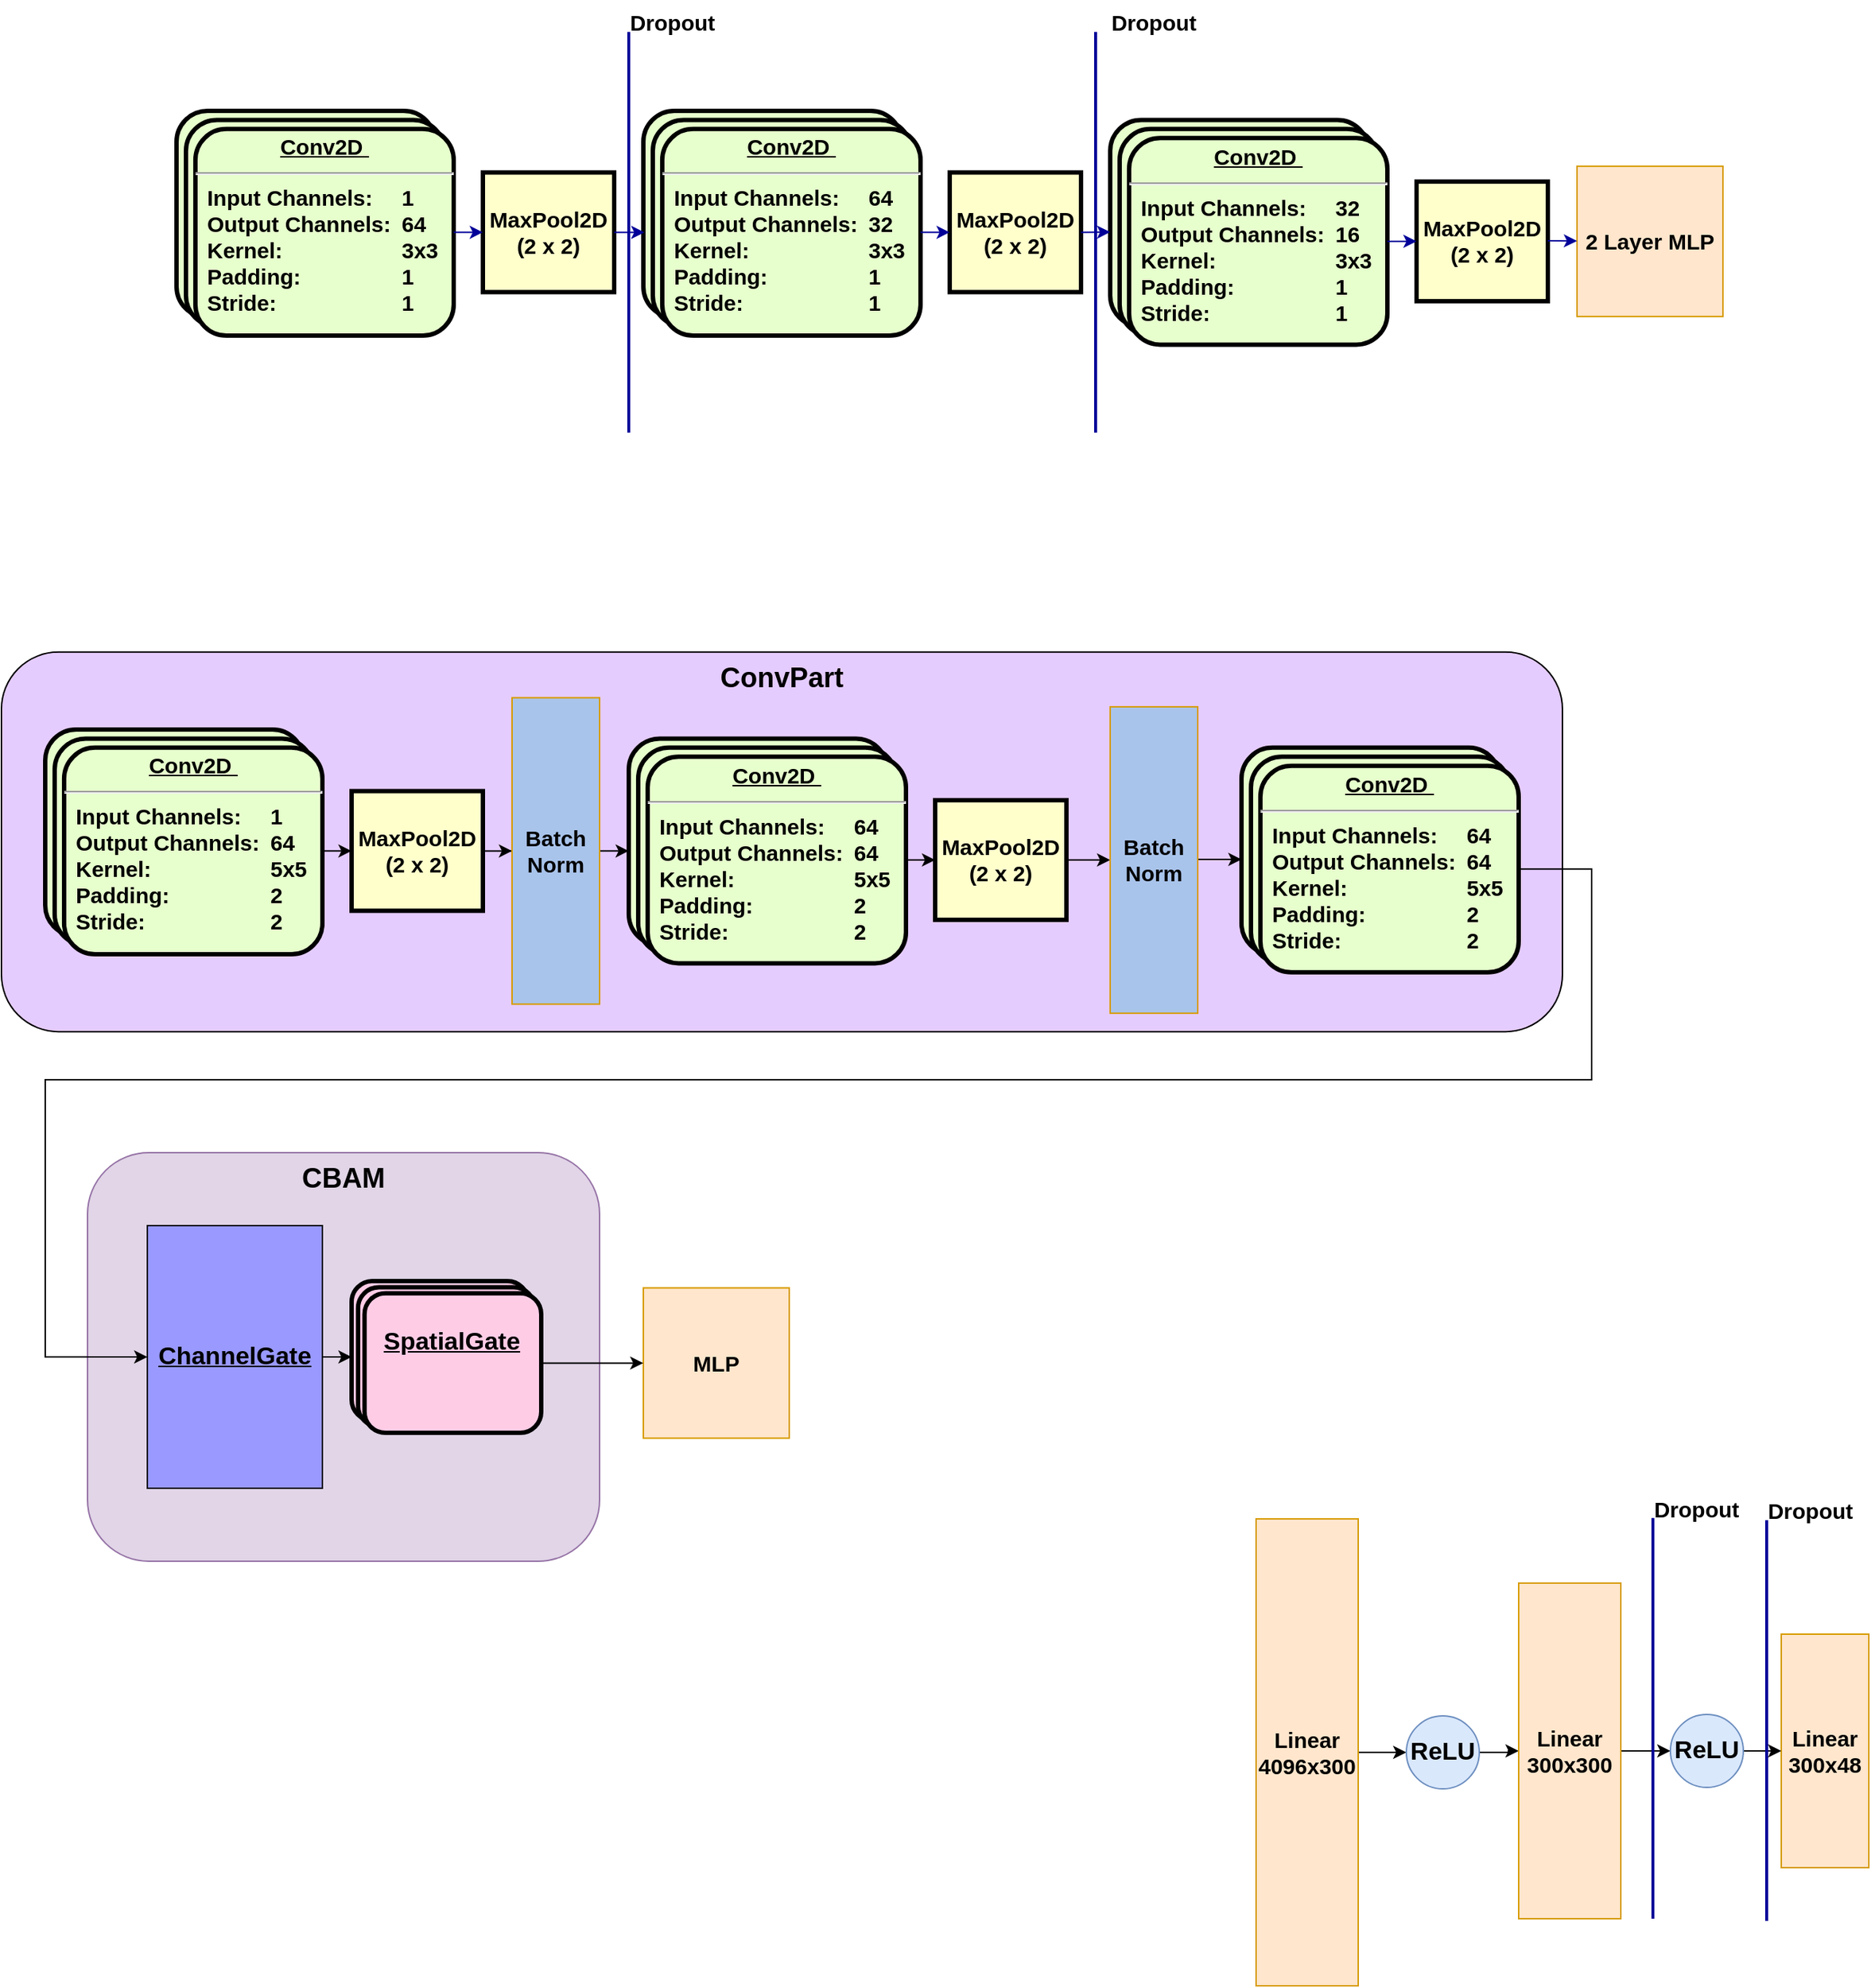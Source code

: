 <mxfile version="15.7.0" type="google"><diagram name="Page-1" id="c7558073-3199-34d8-9f00-42111426c3f3"><mxGraphModel dx="1012" dy="645" grid="1" gridSize="10" guides="1" tooltips="1" connect="1" arrows="1" fold="1" page="1" pageScale="1" pageWidth="826" pageHeight="1169" background="none" math="0" shadow="0"><root><mxCell id="0"/><mxCell id="1" parent="0"/><mxCell id="mjVF3be3epU6P0u9Z5TE-46" value="&lt;font style=&quot;font-size: 19px&quot;&gt;ConvPart&lt;/font&gt;" style="rounded=1;whiteSpace=wrap;html=1;fontSize=17;fillColor=#E5CCFF;align=center;verticalAlign=top;fontStyle=1" parent="1" vertex="1"><mxGeometry x="90" y="596.93" width="1070" height="260.15" as="geometry"/></mxCell><mxCell id="mjVF3be3epU6P0u9Z5TE-34" value="&lt;font size=&quot;1&quot;&gt;&lt;b style=&quot;font-size: 19px&quot;&gt;CBAM&lt;/b&gt;&lt;/font&gt;" style="rounded=1;whiteSpace=wrap;html=1;fillColor=#e1d5e7;strokeColor=#9673a6;verticalAlign=top;align=center;" parent="1" vertex="1"><mxGeometry x="149" y="940" width="351" height="280" as="geometry"/></mxCell><mxCell id="3" value="MaxPool2D&#10;(2 x 2)" style="whiteSpace=wrap;align=center;verticalAlign=middle;fontStyle=1;strokeWidth=3;fillColor=#FFFFCC;fontSize=15;" parent="1" vertex="1"><mxGeometry x="420" y="268.21" width="90" height="82" as="geometry"/></mxCell><mxCell id="kiImk6jwhULTRGa_M5G--98" value="MaxPool2D&#10;(2 x 2)" style="whiteSpace=wrap;align=center;verticalAlign=middle;fontStyle=1;strokeWidth=3;fillColor=#FFFFCC;fontSize=15;" parent="1" vertex="1"><mxGeometry x="740" y="268.21" width="90" height="82" as="geometry"/></mxCell><mxCell id="kiImk6jwhULTRGa_M5G--99" value="MaxPool2D&#10;(2 x 2)" style="whiteSpace=wrap;align=center;verticalAlign=middle;fontStyle=1;strokeWidth=3;fillColor=#FFFFCC;fontSize=15;" parent="1" vertex="1"><mxGeometry x="1060" y="274.42" width="90" height="82" as="geometry"/></mxCell><mxCell id="kiImk6jwhULTRGa_M5G--107" value="" style="group;fontSize=15;" parent="1" vertex="1" connectable="0"><mxGeometry x="210" y="226" width="190" height="154" as="geometry"/></mxCell><mxCell id="kiImk6jwhULTRGa_M5G--100" value="&lt;p style=&quot;margin: 4px 0px 0px; text-align: center; text-decoration: underline; font-size: 15px;&quot;&gt;&lt;br style=&quot;font-size: 15px;&quot;&gt;&lt;/p&gt;" style="verticalAlign=middle;align=center;overflow=fill;fontSize=15;fontFamily=Helvetica;html=1;rounded=1;fontStyle=1;strokeWidth=3;fillColor=#E6FFCC" parent="kiImk6jwhULTRGa_M5G--107" vertex="1"><mxGeometry width="177.045" height="141.581" as="geometry"/></mxCell><mxCell id="kiImk6jwhULTRGa_M5G--102" value="&lt;p style=&quot;margin: 4px 0px 0px; text-align: center; text-decoration: underline; font-size: 15px;&quot;&gt;&lt;br style=&quot;font-size: 15px;&quot;&gt;&lt;/p&gt;" style="verticalAlign=middle;align=center;overflow=fill;fontSize=15;fontFamily=Helvetica;html=1;rounded=1;fontStyle=1;strokeWidth=3;fillColor=#E6FFCC" parent="kiImk6jwhULTRGa_M5G--107" vertex="1"><mxGeometry x="6.477" y="6.21" width="177.045" height="141.581" as="geometry"/></mxCell><mxCell id="kiImk6jwhULTRGa_M5G--101" value="&lt;p style=&quot;margin: 4px 0px 0px; text-align: center; text-decoration: underline; font-size: 15px;&quot;&gt;&lt;strong style=&quot;font-size: 15px;&quot;&gt;Conv2D&amp;nbsp;&lt;/strong&gt;&lt;/p&gt;&lt;hr style=&quot;font-size: 15px;&quot;&gt;&lt;p style=&quot;text-align: left; margin: 0px 0px 0px 8px; font-size: 15px;&quot;&gt;Input Channels: &lt;span style=&quot;white-space: pre; font-size: 15px;&quot;&gt;&#9;&lt;/span&gt;1&lt;/p&gt;&lt;p style=&quot;text-align: left; margin: 0px 0px 0px 8px; font-size: 15px;&quot;&gt;Output Channels: &lt;span style=&quot;white-space: pre; font-size: 15px;&quot;&gt;&#9;64&lt;/span&gt;&lt;/p&gt;&lt;p style=&quot;text-align: left; margin: 0px 0px 0px 8px; font-size: 15px;&quot;&gt;Kernel: &lt;span style=&quot;white-space: pre; font-size: 15px;&quot;&gt;&#9;&lt;span style=&quot;white-space: pre; font-size: 15px;&quot;&gt;&#9;&lt;span style=&quot;white-space: pre; font-size: 15px;&quot;&gt;&#9;3x3&lt;/span&gt;&lt;/span&gt;&lt;/span&gt;&lt;/p&gt;&lt;p style=&quot;text-align: left; margin: 0px 0px 0px 8px; font-size: 15px;&quot;&gt;&lt;span style=&quot;white-space: pre; font-size: 15px;&quot;&gt;&lt;span style=&quot;white-space: pre; font-size: 15px;&quot;&gt;&lt;/span&gt;&lt;/span&gt;Padding: &lt;span style=&quot;white-space: pre; font-size: 15px;&quot;&gt;&#9;&lt;span style=&quot;white-space: pre; font-size: 15px;&quot;&gt;&#9;1&lt;/span&gt;&lt;/span&gt;&amp;nbsp;&lt;/p&gt;&lt;p style=&quot;text-align: left; margin: 0px 0px 0px 8px; font-size: 15px;&quot;&gt;Stride:&amp;nbsp;&lt;span style=&quot;white-space: pre; font-size: 15px;&quot;&gt;&#9;&lt;span style=&quot;white-space: pre; font-size: 15px;&quot;&gt;&#9;&lt;span style=&quot;white-space: pre; font-size: 15px;&quot;&gt;&#9;1&lt;/span&gt;&lt;/span&gt;&lt;/span&gt;&lt;/p&gt;" style="verticalAlign=middle;align=center;overflow=fill;fontSize=15;fontFamily=Helvetica;html=1;rounded=1;fontStyle=1;strokeWidth=3;fillColor=#E6FFCC" parent="kiImk6jwhULTRGa_M5G--107" vertex="1"><mxGeometry x="12.955" y="12.419" width="177.045" height="141.581" as="geometry"/></mxCell><mxCell id="kiImk6jwhULTRGa_M5G--111" value="&lt;b style=&quot;font-size: 15px;&quot;&gt;2 Layer MLP&lt;/b&gt;" style="rounded=0;whiteSpace=wrap;html=1;align=center;verticalAlign=middle;fillColor=#ffe6cc;strokeColor=#d79b00;fontSize=15;" parent="1" vertex="1"><mxGeometry x="1170" y="263.92" width="100" height="103" as="geometry"/></mxCell><mxCell id="kiImk6jwhULTRGa_M5G--114" value="" style="group;fontSize=15;" parent="1" vertex="1" connectable="0"><mxGeometry x="530" y="226" width="190" height="154" as="geometry"/></mxCell><mxCell id="kiImk6jwhULTRGa_M5G--115" value="&lt;p style=&quot;margin: 4px 0px 0px; text-align: center; text-decoration: underline; font-size: 15px;&quot;&gt;&lt;br style=&quot;font-size: 15px;&quot;&gt;&lt;/p&gt;" style="verticalAlign=middle;align=center;overflow=fill;fontSize=15;fontFamily=Helvetica;html=1;rounded=1;fontStyle=1;strokeWidth=3;fillColor=#E6FFCC" parent="kiImk6jwhULTRGa_M5G--114" vertex="1"><mxGeometry width="177.045" height="141.581" as="geometry"/></mxCell><mxCell id="kiImk6jwhULTRGa_M5G--116" value="&lt;p style=&quot;margin: 4px 0px 0px; text-align: center; text-decoration: underline; font-size: 15px;&quot;&gt;&lt;br style=&quot;font-size: 15px;&quot;&gt;&lt;/p&gt;" style="verticalAlign=middle;align=center;overflow=fill;fontSize=15;fontFamily=Helvetica;html=1;rounded=1;fontStyle=1;strokeWidth=3;fillColor=#E6FFCC" parent="kiImk6jwhULTRGa_M5G--114" vertex="1"><mxGeometry x="6.477" y="6.21" width="177.045" height="141.581" as="geometry"/></mxCell><mxCell id="kiImk6jwhULTRGa_M5G--117" value="&lt;p style=&quot;margin: 4px 0px 0px ; text-align: center ; text-decoration: underline ; font-size: 15px&quot;&gt;&lt;strong style=&quot;font-size: 15px&quot;&gt;Conv2D&amp;nbsp;&lt;/strong&gt;&lt;/p&gt;&lt;hr style=&quot;font-size: 15px&quot;&gt;&lt;p style=&quot;text-align: left ; margin: 0px 0px 0px 8px ; font-size: 15px&quot;&gt;Input Channels: &lt;span style=&quot;white-space: pre ; font-size: 15px&quot;&gt;&#9;64&lt;/span&gt;&lt;/p&gt;&lt;p style=&quot;text-align: left ; margin: 0px 0px 0px 8px ; font-size: 15px&quot;&gt;Output Channels: &lt;span style=&quot;white-space: pre ; font-size: 15px&quot;&gt;&#9;32&lt;/span&gt;&lt;/p&gt;&lt;p style=&quot;text-align: left ; margin: 0px 0px 0px 8px ; font-size: 15px&quot;&gt;Kernel: &lt;span style=&quot;white-space: pre ; font-size: 15px&quot;&gt;&#9;&lt;span style=&quot;white-space: pre ; font-size: 15px&quot;&gt;&#9;&lt;span style=&quot;white-space: pre ; font-size: 15px&quot;&gt;&#9;3x3&lt;/span&gt;&lt;/span&gt;&lt;/span&gt;&lt;/p&gt;&lt;p style=&quot;text-align: left ; margin: 0px 0px 0px 8px ; font-size: 15px&quot;&gt;&lt;span style=&quot;white-space: pre ; font-size: 15px&quot;&gt;&lt;span style=&quot;white-space: pre ; font-size: 15px&quot;&gt;&lt;/span&gt;&lt;/span&gt;Padding: &lt;span style=&quot;white-space: pre ; font-size: 15px&quot;&gt;&#9;&lt;span style=&quot;white-space: pre ; font-size: 15px&quot;&gt;&#9;1&lt;/span&gt;&lt;/span&gt;&amp;nbsp;&lt;/p&gt;&lt;p style=&quot;text-align: left ; margin: 0px 0px 0px 8px ; font-size: 15px&quot;&gt;Stride:&amp;nbsp;&lt;span style=&quot;white-space: pre ; font-size: 15px&quot;&gt;&#9;&lt;span style=&quot;white-space: pre ; font-size: 15px&quot;&gt;&#9;&lt;span style=&quot;white-space: pre ; font-size: 15px&quot;&gt;&#9;1&lt;/span&gt;&lt;/span&gt;&lt;/span&gt;&lt;/p&gt;" style="verticalAlign=middle;align=center;overflow=fill;fontSize=15;fontFamily=Helvetica;html=1;rounded=1;fontStyle=1;strokeWidth=3;fillColor=#E6FFCC" parent="kiImk6jwhULTRGa_M5G--114" vertex="1"><mxGeometry x="12.955" y="12.419" width="177.045" height="141.581" as="geometry"/></mxCell><mxCell id="kiImk6jwhULTRGa_M5G--118" value="" style="group;fontSize=15;" parent="1" vertex="1" connectable="0"><mxGeometry x="850" y="232.21" width="190" height="154" as="geometry"/></mxCell><mxCell id="kiImk6jwhULTRGa_M5G--119" value="&lt;p style=&quot;margin: 4px 0px 0px; text-align: center; text-decoration: underline; font-size: 15px;&quot;&gt;&lt;br style=&quot;font-size: 15px;&quot;&gt;&lt;/p&gt;" style="verticalAlign=middle;align=center;overflow=fill;fontSize=15;fontFamily=Helvetica;html=1;rounded=1;fontStyle=1;strokeWidth=3;fillColor=#E6FFCC" parent="kiImk6jwhULTRGa_M5G--118" vertex="1"><mxGeometry width="177.045" height="141.581" as="geometry"/></mxCell><mxCell id="kiImk6jwhULTRGa_M5G--120" value="&lt;p style=&quot;margin: 4px 0px 0px; text-align: center; text-decoration: underline; font-size: 15px;&quot;&gt;&lt;br style=&quot;font-size: 15px;&quot;&gt;&lt;/p&gt;" style="verticalAlign=middle;align=center;overflow=fill;fontSize=15;fontFamily=Helvetica;html=1;rounded=1;fontStyle=1;strokeWidth=3;fillColor=#E6FFCC" parent="kiImk6jwhULTRGa_M5G--118" vertex="1"><mxGeometry x="6.477" y="6.21" width="177.045" height="141.581" as="geometry"/></mxCell><mxCell id="kiImk6jwhULTRGa_M5G--121" value="&lt;p style=&quot;margin: 4px 0px 0px ; text-align: center ; text-decoration: underline ; font-size: 15px&quot;&gt;&lt;strong style=&quot;font-size: 15px&quot;&gt;Conv2D&amp;nbsp;&lt;/strong&gt;&lt;/p&gt;&lt;hr style=&quot;font-size: 15px&quot;&gt;&lt;p style=&quot;text-align: left ; margin: 0px 0px 0px 8px ; font-size: 15px&quot;&gt;Input Channels: &lt;span style=&quot;white-space: pre ; font-size: 15px&quot;&gt;&#9;32&lt;/span&gt;&lt;/p&gt;&lt;p style=&quot;text-align: left ; margin: 0px 0px 0px 8px ; font-size: 15px&quot;&gt;Output Channels: &lt;span style=&quot;white-space: pre ; font-size: 15px&quot;&gt;&#9;16&lt;/span&gt;&lt;/p&gt;&lt;p style=&quot;text-align: left ; margin: 0px 0px 0px 8px ; font-size: 15px&quot;&gt;Kernel: &lt;span style=&quot;white-space: pre ; font-size: 15px&quot;&gt;&#9;&lt;span style=&quot;white-space: pre ; font-size: 15px&quot;&gt;&#9;&lt;span style=&quot;white-space: pre ; font-size: 15px&quot;&gt;&#9;3x3&lt;/span&gt;&lt;/span&gt;&lt;/span&gt;&lt;/p&gt;&lt;p style=&quot;text-align: left ; margin: 0px 0px 0px 8px ; font-size: 15px&quot;&gt;&lt;span style=&quot;white-space: pre ; font-size: 15px&quot;&gt;&lt;span style=&quot;white-space: pre ; font-size: 15px&quot;&gt;&lt;/span&gt;&lt;/span&gt;Padding: &lt;span style=&quot;white-space: pre ; font-size: 15px&quot;&gt;&#9;&lt;span style=&quot;white-space: pre ; font-size: 15px&quot;&gt;&#9;1&lt;/span&gt;&lt;/span&gt;&amp;nbsp;&lt;/p&gt;&lt;p style=&quot;text-align: left ; margin: 0px 0px 0px 8px ; font-size: 15px&quot;&gt;Stride:&amp;nbsp;&lt;span style=&quot;white-space: pre ; font-size: 15px&quot;&gt;&#9;&lt;span style=&quot;white-space: pre ; font-size: 15px&quot;&gt;&#9;&lt;span style=&quot;white-space: pre ; font-size: 15px&quot;&gt;&#9;1&lt;/span&gt;&lt;/span&gt;&lt;/span&gt;&lt;/p&gt;" style="verticalAlign=middle;align=center;overflow=fill;fontSize=15;fontFamily=Helvetica;html=1;rounded=1;fontStyle=1;strokeWidth=3;fillColor=#E6FFCC" parent="kiImk6jwhULTRGa_M5G--118" vertex="1"><mxGeometry x="12.955" y="12.419" width="177.045" height="141.581" as="geometry"/></mxCell><mxCell id="kiImk6jwhULTRGa_M5G--122" value="" style="endArrow=classic;html=1;rounded=0;fontSize=15;exitX=1;exitY=0.5;exitDx=0;exitDy=0;fillColor=#f8cecc;strokeColor=#000099;strokeWidth=1;" parent="1" source="kiImk6jwhULTRGa_M5G--101" target="3" edge="1"><mxGeometry width="50" height="50" relative="1" as="geometry"><mxPoint x="740" y="460" as="sourcePoint"/><mxPoint x="790" y="410" as="targetPoint"/></mxGeometry></mxCell><mxCell id="kiImk6jwhULTRGa_M5G--124" value="" style="endArrow=classic;html=1;rounded=0;fontSize=15;exitX=1;exitY=0.5;exitDx=0;exitDy=0;entryX=0.004;entryY=0.588;entryDx=0;entryDy=0;entryPerimeter=0;strokeColor=#000099;" parent="1" source="3" target="kiImk6jwhULTRGa_M5G--115" edge="1"><mxGeometry width="50" height="50" relative="1" as="geometry"><mxPoint x="520" y="309" as="sourcePoint"/><mxPoint x="550" y="300" as="targetPoint"/></mxGeometry></mxCell><mxCell id="kiImk6jwhULTRGa_M5G--125" value="" style="endArrow=classic;html=1;rounded=0;fontSize=15;entryX=0;entryY=0.5;entryDx=0;entryDy=0;exitX=1;exitY=0.5;exitDx=0;exitDy=0;strokeColor=#000099;" parent="1" source="kiImk6jwhULTRGa_M5G--117" target="kiImk6jwhULTRGa_M5G--98" edge="1"><mxGeometry width="50" height="50" relative="1" as="geometry"><mxPoint x="730" y="309" as="sourcePoint"/><mxPoint x="550.708" y="319.249" as="targetPoint"/></mxGeometry></mxCell><mxCell id="kiImk6jwhULTRGa_M5G--126" value="" style="endArrow=classic;html=1;rounded=0;fontSize=15;exitX=1;exitY=0.5;exitDx=0;exitDy=0;strokeColor=#000099;" parent="1" source="kiImk6jwhULTRGa_M5G--98" edge="1"><mxGeometry width="50" height="50" relative="1" as="geometry"><mxPoint x="730" y="319.21" as="sourcePoint"/><mxPoint x="850" y="309" as="targetPoint"/></mxGeometry></mxCell><mxCell id="kiImk6jwhULTRGa_M5G--127" value="" style="endArrow=classic;html=1;rounded=0;fontSize=15;exitX=1;exitY=0.5;exitDx=0;exitDy=0;entryX=0;entryY=0.5;entryDx=0;entryDy=0;strokeColor=#000099;" parent="1" source="kiImk6jwhULTRGa_M5G--121" target="kiImk6jwhULTRGa_M5G--99" edge="1"><mxGeometry width="50" height="50" relative="1" as="geometry"><mxPoint x="410" y="319.21" as="sourcePoint"/><mxPoint x="430" y="319.21" as="targetPoint"/></mxGeometry></mxCell><mxCell id="kiImk6jwhULTRGa_M5G--128" value="" style="endArrow=classic;html=1;rounded=0;fontSize=15;strokeColor=#000099;" parent="1" target="kiImk6jwhULTRGa_M5G--111" edge="1"><mxGeometry width="50" height="50" relative="1" as="geometry"><mxPoint x="1150" y="315" as="sourcePoint"/><mxPoint x="1070" y="325.42" as="targetPoint"/></mxGeometry></mxCell><mxCell id="kiImk6jwhULTRGa_M5G--132" value="" style="endArrow=none;html=1;rounded=0;fontSize=15;endSize=8;strokeColor=#000099;strokeWidth=2;" parent="1" edge="1"><mxGeometry width="50" height="50" relative="1" as="geometry"><mxPoint x="520" y="446.5" as="sourcePoint"/><mxPoint x="520" y="171.92" as="targetPoint"/></mxGeometry></mxCell><mxCell id="kiImk6jwhULTRGa_M5G--133" value="" style="endArrow=none;html=1;rounded=0;fontSize=15;endSize=8;strokeColor=#000099;strokeWidth=2;" parent="1" edge="1"><mxGeometry width="50" height="50" relative="1" as="geometry"><mxPoint x="840" y="446.5" as="sourcePoint"/><mxPoint x="840" y="171.92" as="targetPoint"/></mxGeometry></mxCell><mxCell id="kiImk6jwhULTRGa_M5G--134" value="&lt;b&gt;Dropout&lt;/b&gt;" style="text;html=1;strokeColor=none;fillColor=none;align=center;verticalAlign=middle;whiteSpace=wrap;rounded=0;fontSize=15;" parent="1" vertex="1"><mxGeometry x="520" y="150" width="60" height="30" as="geometry"/></mxCell><mxCell id="kiImk6jwhULTRGa_M5G--135" value="&lt;b&gt;Dropout&lt;/b&gt;" style="text;html=1;strokeColor=none;fillColor=none;align=center;verticalAlign=middle;whiteSpace=wrap;rounded=0;fontSize=15;" parent="1" vertex="1"><mxGeometry x="850" y="150" width="60" height="30" as="geometry"/></mxCell><mxCell id="mjVF3be3epU6P0u9Z5TE-3" value="" style="group;fontSize=15;" parent="1" vertex="1" connectable="0"><mxGeometry x="120" y="650" width="190" height="154" as="geometry"/></mxCell><mxCell id="mjVF3be3epU6P0u9Z5TE-4" value="&lt;p style=&quot;margin: 4px 0px 0px; text-align: center; text-decoration: underline; font-size: 15px;&quot;&gt;&lt;br style=&quot;font-size: 15px;&quot;&gt;&lt;/p&gt;" style="verticalAlign=middle;align=center;overflow=fill;fontSize=15;fontFamily=Helvetica;html=1;rounded=1;fontStyle=1;strokeWidth=3;fillColor=#E6FFCC" parent="mjVF3be3epU6P0u9Z5TE-3" vertex="1"><mxGeometry width="177.045" height="141.581" as="geometry"/></mxCell><mxCell id="mjVF3be3epU6P0u9Z5TE-5" value="&lt;p style=&quot;margin: 4px 0px 0px; text-align: center; text-decoration: underline; font-size: 15px;&quot;&gt;&lt;br style=&quot;font-size: 15px;&quot;&gt;&lt;/p&gt;" style="verticalAlign=middle;align=center;overflow=fill;fontSize=15;fontFamily=Helvetica;html=1;rounded=1;fontStyle=1;strokeWidth=3;fillColor=#E6FFCC" parent="mjVF3be3epU6P0u9Z5TE-3" vertex="1"><mxGeometry x="6.477" y="6.21" width="177.045" height="141.581" as="geometry"/></mxCell><mxCell id="mjVF3be3epU6P0u9Z5TE-6" value="&lt;p style=&quot;margin: 4px 0px 0px ; text-align: center ; text-decoration: underline ; font-size: 15px&quot;&gt;&lt;strong style=&quot;font-size: 15px&quot;&gt;Conv2D&amp;nbsp;&lt;/strong&gt;&lt;/p&gt;&lt;hr style=&quot;font-size: 15px&quot;&gt;&lt;p style=&quot;text-align: left ; margin: 0px 0px 0px 8px ; font-size: 15px&quot;&gt;Input Channels: &lt;span style=&quot;white-space: pre ; font-size: 15px&quot;&gt;&#9;&lt;/span&gt;1&lt;/p&gt;&lt;p style=&quot;text-align: left ; margin: 0px 0px 0px 8px ; font-size: 15px&quot;&gt;Output Channels: &lt;span style=&quot;white-space: pre ; font-size: 15px&quot;&gt;&#9;64&lt;/span&gt;&lt;/p&gt;&lt;p style=&quot;text-align: left ; margin: 0px 0px 0px 8px ; font-size: 15px&quot;&gt;Kernel: &lt;span style=&quot;white-space: pre ; font-size: 15px&quot;&gt;&#9;&lt;span style=&quot;white-space: pre ; font-size: 15px&quot;&gt;&#9;&lt;span style=&quot;white-space: pre ; font-size: 15px&quot;&gt;&#9;5x5&lt;/span&gt;&lt;/span&gt;&lt;/span&gt;&lt;/p&gt;&lt;p style=&quot;text-align: left ; margin: 0px 0px 0px 8px ; font-size: 15px&quot;&gt;&lt;span style=&quot;white-space: pre ; font-size: 15px&quot;&gt;&lt;span style=&quot;white-space: pre ; font-size: 15px&quot;&gt;&lt;/span&gt;&lt;/span&gt;Padding: &lt;span style=&quot;white-space: pre ; font-size: 15px&quot;&gt;&#9;&lt;span style=&quot;white-space: pre ; font-size: 15px&quot;&gt;&#9;2&lt;/span&gt;&lt;/span&gt;&amp;nbsp;&lt;/p&gt;&lt;p style=&quot;text-align: left ; margin: 0px 0px 0px 8px ; font-size: 15px&quot;&gt;Stride:&amp;nbsp;&lt;span style=&quot;white-space: pre ; font-size: 15px&quot;&gt;&#9;&lt;span style=&quot;white-space: pre ; font-size: 15px&quot;&gt;&#9;&lt;span style=&quot;white-space: pre ; font-size: 15px&quot;&gt;&#9;2&lt;/span&gt;&lt;/span&gt;&lt;/span&gt;&lt;/p&gt;" style="verticalAlign=middle;align=center;overflow=fill;fontSize=15;fontFamily=Helvetica;html=1;rounded=1;fontStyle=1;strokeWidth=3;fillColor=#E6FFCC" parent="mjVF3be3epU6P0u9Z5TE-3" vertex="1"><mxGeometry x="12.955" y="12.419" width="177.045" height="141.581" as="geometry"/></mxCell><mxCell id="mjVF3be3epU6P0u9Z5TE-7" value="" style="group;fontSize=15;" parent="1" vertex="1" connectable="0"><mxGeometry x="520" y="656.21" width="190" height="154" as="geometry"/></mxCell><mxCell id="mjVF3be3epU6P0u9Z5TE-8" value="&lt;p style=&quot;margin: 4px 0px 0px; text-align: center; text-decoration: underline; font-size: 15px;&quot;&gt;&lt;br style=&quot;font-size: 15px;&quot;&gt;&lt;/p&gt;" style="verticalAlign=middle;align=center;overflow=fill;fontSize=15;fontFamily=Helvetica;html=1;rounded=1;fontStyle=1;strokeWidth=3;fillColor=#E6FFCC" parent="mjVF3be3epU6P0u9Z5TE-7" vertex="1"><mxGeometry width="177.045" height="141.581" as="geometry"/></mxCell><mxCell id="mjVF3be3epU6P0u9Z5TE-9" value="&lt;p style=&quot;margin: 4px 0px 0px; text-align: center; text-decoration: underline; font-size: 15px;&quot;&gt;&lt;br style=&quot;font-size: 15px;&quot;&gt;&lt;/p&gt;" style="verticalAlign=middle;align=center;overflow=fill;fontSize=15;fontFamily=Helvetica;html=1;rounded=1;fontStyle=1;strokeWidth=3;fillColor=#E6FFCC" parent="mjVF3be3epU6P0u9Z5TE-7" vertex="1"><mxGeometry x="6.477" y="6.21" width="177.045" height="141.581" as="geometry"/></mxCell><mxCell id="mjVF3be3epU6P0u9Z5TE-10" value="&lt;p style=&quot;margin: 4px 0px 0px ; text-align: center ; text-decoration: underline ; font-size: 15px&quot;&gt;&lt;strong style=&quot;font-size: 15px&quot;&gt;Conv2D&amp;nbsp;&lt;/strong&gt;&lt;/p&gt;&lt;hr style=&quot;font-size: 15px&quot;&gt;&lt;p style=&quot;text-align: left ; margin: 0px 0px 0px 8px ; font-size: 15px&quot;&gt;Input Channels: &lt;span style=&quot;white-space: pre ; font-size: 15px&quot;&gt;&#9;64&lt;/span&gt;&lt;/p&gt;&lt;p style=&quot;text-align: left ; margin: 0px 0px 0px 8px ; font-size: 15px&quot;&gt;Output Channels: &lt;span style=&quot;white-space: pre ; font-size: 15px&quot;&gt;&#9;64&lt;/span&gt;&lt;/p&gt;&lt;p style=&quot;text-align: left ; margin: 0px 0px 0px 8px ; font-size: 15px&quot;&gt;Kernel: &lt;span style=&quot;white-space: pre ; font-size: 15px&quot;&gt;&#9;&lt;span style=&quot;white-space: pre ; font-size: 15px&quot;&gt;&#9;&lt;span style=&quot;white-space: pre ; font-size: 15px&quot;&gt;&#9;5x5&lt;/span&gt;&lt;/span&gt;&lt;/span&gt;&lt;/p&gt;&lt;p style=&quot;text-align: left ; margin: 0px 0px 0px 8px ; font-size: 15px&quot;&gt;&lt;span style=&quot;white-space: pre ; font-size: 15px&quot;&gt;&lt;span style=&quot;white-space: pre ; font-size: 15px&quot;&gt;&lt;/span&gt;&lt;/span&gt;Padding: &lt;span style=&quot;white-space: pre ; font-size: 15px&quot;&gt;&#9;&lt;span style=&quot;white-space: pre ; font-size: 15px&quot;&gt;&#9;2&lt;/span&gt;&lt;/span&gt;&amp;nbsp;&lt;/p&gt;&lt;p style=&quot;text-align: left ; margin: 0px 0px 0px 8px ; font-size: 15px&quot;&gt;Stride:&amp;nbsp;&lt;span style=&quot;white-space: pre ; font-size: 15px&quot;&gt;&#9;&lt;span style=&quot;white-space: pre ; font-size: 15px&quot;&gt;&#9;&lt;span style=&quot;white-space: pre ; font-size: 15px&quot;&gt;&#9;2&lt;/span&gt;&lt;/span&gt;&lt;/span&gt;&lt;/p&gt;" style="verticalAlign=middle;align=center;overflow=fill;fontSize=15;fontFamily=Helvetica;html=1;rounded=1;fontStyle=1;strokeWidth=3;fillColor=#E6FFCC" parent="mjVF3be3epU6P0u9Z5TE-7" vertex="1"><mxGeometry x="12.955" y="12.419" width="177.045" height="141.581" as="geometry"/></mxCell><mxCell id="mjVF3be3epU6P0u9Z5TE-15" value="" style="group;fontSize=15;" parent="1" vertex="1" connectable="0"><mxGeometry x="940" y="662.42" width="190" height="154" as="geometry"/></mxCell><mxCell id="mjVF3be3epU6P0u9Z5TE-16" value="&lt;p style=&quot;margin: 4px 0px 0px; text-align: center; text-decoration: underline; font-size: 15px;&quot;&gt;&lt;br style=&quot;font-size: 15px;&quot;&gt;&lt;/p&gt;" style="verticalAlign=middle;align=center;overflow=fill;fontSize=15;fontFamily=Helvetica;html=1;rounded=1;fontStyle=1;strokeWidth=3;fillColor=#E6FFCC" parent="mjVF3be3epU6P0u9Z5TE-15" vertex="1"><mxGeometry width="177.045" height="141.581" as="geometry"/></mxCell><mxCell id="mjVF3be3epU6P0u9Z5TE-17" value="&lt;p style=&quot;margin: 4px 0px 0px; text-align: center; text-decoration: underline; font-size: 15px;&quot;&gt;&lt;br style=&quot;font-size: 15px;&quot;&gt;&lt;/p&gt;" style="verticalAlign=middle;align=center;overflow=fill;fontSize=15;fontFamily=Helvetica;html=1;rounded=1;fontStyle=1;strokeWidth=3;fillColor=#E6FFCC" parent="mjVF3be3epU6P0u9Z5TE-15" vertex="1"><mxGeometry x="6.477" y="6.21" width="177.045" height="141.581" as="geometry"/></mxCell><mxCell id="mjVF3be3epU6P0u9Z5TE-18" value="&lt;p style=&quot;margin: 4px 0px 0px ; text-align: center ; text-decoration: underline ; font-size: 15px&quot;&gt;&lt;strong style=&quot;font-size: 15px&quot;&gt;Conv2D&amp;nbsp;&lt;/strong&gt;&lt;/p&gt;&lt;hr style=&quot;font-size: 15px&quot;&gt;&lt;p style=&quot;text-align: left ; margin: 0px 0px 0px 8px ; font-size: 15px&quot;&gt;Input Channels: &lt;span style=&quot;white-space: pre ; font-size: 15px&quot;&gt;&#9;64&lt;/span&gt;&lt;/p&gt;&lt;p style=&quot;text-align: left ; margin: 0px 0px 0px 8px ; font-size: 15px&quot;&gt;Output Channels: &lt;span style=&quot;white-space: pre ; font-size: 15px&quot;&gt;&#9;64&lt;/span&gt;&lt;/p&gt;&lt;p style=&quot;text-align: left ; margin: 0px 0px 0px 8px ; font-size: 15px&quot;&gt;Kernel: &lt;span style=&quot;white-space: pre ; font-size: 15px&quot;&gt;&#9;&lt;span style=&quot;white-space: pre ; font-size: 15px&quot;&gt;&#9;&lt;span style=&quot;white-space: pre ; font-size: 15px&quot;&gt;&#9;5x5&lt;/span&gt;&lt;/span&gt;&lt;/span&gt;&lt;/p&gt;&lt;p style=&quot;text-align: left ; margin: 0px 0px 0px 8px ; font-size: 15px&quot;&gt;&lt;span style=&quot;white-space: pre ; font-size: 15px&quot;&gt;&lt;span style=&quot;white-space: pre ; font-size: 15px&quot;&gt;&lt;/span&gt;&lt;/span&gt;Padding: &lt;span style=&quot;white-space: pre ; font-size: 15px&quot;&gt;&#9;&lt;span style=&quot;white-space: pre ; font-size: 15px&quot;&gt;&#9;2&lt;/span&gt;&lt;/span&gt;&amp;nbsp;&lt;/p&gt;&lt;p style=&quot;text-align: left ; margin: 0px 0px 0px 8px ; font-size: 15px&quot;&gt;Stride:&amp;nbsp;&lt;span style=&quot;white-space: pre ; font-size: 15px&quot;&gt;&#9;&lt;span style=&quot;white-space: pre ; font-size: 15px&quot;&gt;&#9;&lt;span style=&quot;white-space: pre ; font-size: 15px&quot;&gt;&#9;2&lt;/span&gt;&lt;/span&gt;&lt;/span&gt;&lt;/p&gt;" style="verticalAlign=middle;align=center;overflow=fill;fontSize=15;fontFamily=Helvetica;html=1;rounded=1;fontStyle=1;strokeWidth=3;fillColor=#E6FFCC" parent="mjVF3be3epU6P0u9Z5TE-15" vertex="1"><mxGeometry x="12.955" y="12.419" width="177.045" height="141.581" as="geometry"/></mxCell><mxCell id="mjVF3be3epU6P0u9Z5TE-27" style="edgeStyle=orthogonalEdgeStyle;rounded=0;orthogonalLoop=1;jettySize=auto;html=1;" parent="1" source="mjVF3be3epU6P0u9Z5TE-19" target="mjVF3be3epU6P0u9Z5TE-23" edge="1"><mxGeometry relative="1" as="geometry"/></mxCell><mxCell id="mjVF3be3epU6P0u9Z5TE-19" value="MaxPool2D&#10;(2 x 2)" style="whiteSpace=wrap;align=center;verticalAlign=middle;fontStyle=1;strokeWidth=3;fillColor=#FFFFCC;fontSize=15;" parent="1" vertex="1"><mxGeometry x="330" y="692.21" width="90" height="82" as="geometry"/></mxCell><mxCell id="mjVF3be3epU6P0u9Z5TE-31" style="edgeStyle=orthogonalEdgeStyle;rounded=0;orthogonalLoop=1;jettySize=auto;html=1;" parent="1" source="mjVF3be3epU6P0u9Z5TE-20" target="mjVF3be3epU6P0u9Z5TE-25" edge="1"><mxGeometry relative="1" as="geometry"/></mxCell><mxCell id="mjVF3be3epU6P0u9Z5TE-20" value="MaxPool2D&#10;(2 x 2)" style="whiteSpace=wrap;align=center;verticalAlign=middle;fontStyle=1;strokeWidth=3;fillColor=#FFFFCC;fontSize=15;" parent="1" vertex="1"><mxGeometry x="730" y="698.42" width="90" height="82" as="geometry"/></mxCell><mxCell id="mjVF3be3epU6P0u9Z5TE-29" style="edgeStyle=orthogonalEdgeStyle;rounded=0;orthogonalLoop=1;jettySize=auto;html=1;" parent="1" source="mjVF3be3epU6P0u9Z5TE-23" edge="1"><mxGeometry relative="1" as="geometry"><mxPoint x="520" y="733" as="targetPoint"/></mxGeometry></mxCell><mxCell id="mjVF3be3epU6P0u9Z5TE-23" value="&lt;b style=&quot;font-size: 15px&quot;&gt;Batch&lt;br&gt;Norm&lt;/b&gt;" style="rounded=0;whiteSpace=wrap;html=1;align=center;verticalAlign=middle;fillColor=#A9C4EB;strokeColor=#d79b00;fontSize=15;" parent="1" vertex="1"><mxGeometry x="440" y="628.21" width="60" height="210" as="geometry"/></mxCell><mxCell id="mjVF3be3epU6P0u9Z5TE-32" style="edgeStyle=orthogonalEdgeStyle;rounded=0;orthogonalLoop=1;jettySize=auto;html=1;" parent="1" source="mjVF3be3epU6P0u9Z5TE-25" edge="1"><mxGeometry relative="1" as="geometry"><mxPoint x="940" y="739" as="targetPoint"/><Array as="points"><mxPoint x="930" y="739"/></Array></mxGeometry></mxCell><mxCell id="mjVF3be3epU6P0u9Z5TE-25" value="&lt;b style=&quot;font-size: 15px&quot;&gt;Batch&lt;br&gt;Norm&lt;/b&gt;" style="rounded=0;whiteSpace=wrap;html=1;align=center;verticalAlign=middle;fillColor=#A9C4EB;strokeColor=#d79b00;fontSize=15;" parent="1" vertex="1"><mxGeometry x="850" y="634.42" width="60" height="210" as="geometry"/></mxCell><mxCell id="mjVF3be3epU6P0u9Z5TE-26" style="edgeStyle=orthogonalEdgeStyle;rounded=0;orthogonalLoop=1;jettySize=auto;html=1;entryX=0;entryY=0.5;entryDx=0;entryDy=0;" parent="1" source="mjVF3be3epU6P0u9Z5TE-6" target="mjVF3be3epU6P0u9Z5TE-19" edge="1"><mxGeometry relative="1" as="geometry"/></mxCell><mxCell id="mjVF3be3epU6P0u9Z5TE-30" style="edgeStyle=orthogonalEdgeStyle;rounded=0;orthogonalLoop=1;jettySize=auto;html=1;entryX=0;entryY=0.5;entryDx=0;entryDy=0;" parent="1" source="mjVF3be3epU6P0u9Z5TE-10" target="mjVF3be3epU6P0u9Z5TE-20" edge="1"><mxGeometry relative="1" as="geometry"/></mxCell><mxCell id="mjVF3be3epU6P0u9Z5TE-36" value="" style="group;fontSize=15;verticalAlign=middle;fillColor=none;" parent="1" vertex="1" connectable="0"><mxGeometry x="330" y="1028" width="130" height="104" as="geometry"/></mxCell><mxCell id="mjVF3be3epU6P0u9Z5TE-37" value="&lt;p style=&quot;margin: 4px 0px 0px; text-align: center; text-decoration: underline; font-size: 15px;&quot;&gt;&lt;br style=&quot;font-size: 15px;&quot;&gt;&lt;/p&gt;" style="verticalAlign=middle;align=center;overflow=fill;fontSize=15;fontFamily=Helvetica;html=1;rounded=1;fontStyle=1;strokeWidth=3;fillColor=#FFCCE6;" parent="mjVF3be3epU6P0u9Z5TE-36" vertex="1"><mxGeometry width="121.136" height="95.613" as="geometry"/></mxCell><mxCell id="mjVF3be3epU6P0u9Z5TE-38" value="&lt;p style=&quot;margin: 4px 0px 0px; text-align: center; text-decoration: underline; font-size: 15px;&quot;&gt;&lt;br style=&quot;font-size: 15px;&quot;&gt;&lt;/p&gt;" style="verticalAlign=middle;align=center;overflow=fill;fontSize=15;fontFamily=Helvetica;html=1;rounded=1;fontStyle=1;strokeWidth=3;fillColor=#FFCCE6;" parent="mjVF3be3epU6P0u9Z5TE-36" vertex="1"><mxGeometry x="4.432" y="4.194" width="121.136" height="95.613" as="geometry"/></mxCell><mxCell id="mjVF3be3epU6P0u9Z5TE-39" value="&lt;p style=&quot;margin: 4px 0px 0px ; text-align: center ; text-decoration: underline ; font-size: 15px&quot;&gt;&lt;/p&gt;&lt;p style=&quot;margin: 0px 0px 0px 8px ; font-size: 17px&quot;&gt;&lt;br&gt;&lt;/p&gt;&lt;p style=&quot;margin: 0px 0px 0px 8px ; font-size: 17px&quot;&gt;&lt;font style=&quot;font-size: 17px&quot;&gt;&lt;span style=&quot;text-decoration: underline&quot;&gt;SpatialGate&lt;/span&gt; &amp;nbsp;&lt;/font&gt;&lt;br&gt;&lt;/p&gt;" style="verticalAlign=middle;align=center;overflow=fill;fontSize=15;fontFamily=Helvetica;html=1;rounded=1;fontStyle=1;strokeWidth=3;fillColor=#FFCCE6;" parent="mjVF3be3epU6P0u9Z5TE-36" vertex="1"><mxGeometry x="8.864" y="8.387" width="121.136" height="95.613" as="geometry"/></mxCell><mxCell id="mjVF3be3epU6P0u9Z5TE-42" style="edgeStyle=orthogonalEdgeStyle;rounded=0;orthogonalLoop=1;jettySize=auto;html=1;fontSize=15;" parent="1" source="mjVF3be3epU6P0u9Z5TE-40" edge="1"><mxGeometry relative="1" as="geometry"><mxPoint x="330" y="1080" as="targetPoint"/></mxGeometry></mxCell><mxCell id="mjVF3be3epU6P0u9Z5TE-40" value="&lt;b&gt;&lt;font size=&quot;1&quot;&gt;&lt;u style=&quot;font-size: 17px&quot;&gt;ChannelGate&lt;/u&gt;&lt;/font&gt;&lt;/b&gt;" style="rounded=0;whiteSpace=wrap;html=1;fillColor=#9999FF;align=center;verticalAlign=middle;" parent="1" vertex="1"><mxGeometry x="190" y="990" width="120" height="180" as="geometry"/></mxCell><mxCell id="mjVF3be3epU6P0u9Z5TE-41" style="edgeStyle=orthogonalEdgeStyle;rounded=0;orthogonalLoop=1;jettySize=auto;html=1;entryX=0;entryY=0.5;entryDx=0;entryDy=0;fontSize=15;" parent="1" source="mjVF3be3epU6P0u9Z5TE-18" target="mjVF3be3epU6P0u9Z5TE-40" edge="1"><mxGeometry relative="1" as="geometry"><Array as="points"><mxPoint x="1180" y="746"/><mxPoint x="1180" y="890"/><mxPoint x="120" y="890"/><mxPoint x="120" y="1080"/></Array></mxGeometry></mxCell><mxCell id="mjVF3be3epU6P0u9Z5TE-44" value="&lt;b style=&quot;font-size: 15px&quot;&gt;MLP&lt;/b&gt;" style="rounded=0;whiteSpace=wrap;html=1;align=center;verticalAlign=middle;fillColor=#ffe6cc;strokeColor=#d79b00;fontSize=15;" parent="1" vertex="1"><mxGeometry x="530" y="1032.69" width="100" height="103" as="geometry"/></mxCell><mxCell id="mjVF3be3epU6P0u9Z5TE-45" style="edgeStyle=orthogonalEdgeStyle;rounded=0;orthogonalLoop=1;jettySize=auto;html=1;exitX=1;exitY=0.5;exitDx=0;exitDy=0;entryX=0;entryY=0.5;entryDx=0;entryDy=0;fontSize=15;" parent="1" source="mjVF3be3epU6P0u9Z5TE-39" target="mjVF3be3epU6P0u9Z5TE-44" edge="1"><mxGeometry relative="1" as="geometry"/></mxCell><mxCell id="8oV2JDoaiEWFZIm9P7P_-12" style="edgeStyle=orthogonalEdgeStyle;rounded=0;orthogonalLoop=1;jettySize=auto;html=1;entryX=0;entryY=0.5;entryDx=0;entryDy=0;" parent="1" source="8oV2JDoaiEWFZIm9P7P_-3" target="8oV2JDoaiEWFZIm9P7P_-4" edge="1"><mxGeometry relative="1" as="geometry"/></mxCell><mxCell id="8oV2JDoaiEWFZIm9P7P_-3" value="&lt;b style=&quot;font-size: 15px&quot;&gt;Linear&lt;br&gt;4096x300&lt;br&gt;&lt;/b&gt;" style="rounded=0;whiteSpace=wrap;html=1;align=center;verticalAlign=middle;fillColor=#ffe6cc;strokeColor=#d79b00;fontSize=15;" parent="1" vertex="1"><mxGeometry x="950" y="1191" width="70" height="320" as="geometry"/></mxCell><mxCell id="8oV2JDoaiEWFZIm9P7P_-13" value="" style="edgeStyle=orthogonalEdgeStyle;rounded=0;orthogonalLoop=1;jettySize=auto;html=1;" parent="1" source="8oV2JDoaiEWFZIm9P7P_-4" target="8oV2JDoaiEWFZIm9P7P_-5" edge="1"><mxGeometry relative="1" as="geometry"/></mxCell><mxCell id="8oV2JDoaiEWFZIm9P7P_-4" value="&lt;b&gt;&lt;font style=&quot;font-size: 17px&quot;&gt;ReLU&lt;/font&gt;&lt;/b&gt;" style="ellipse;whiteSpace=wrap;html=1;fillColor=#dae8fc;strokeColor=#6c8ebf;" parent="1" vertex="1"><mxGeometry x="1053" y="1326" width="50" height="50" as="geometry"/></mxCell><mxCell id="8oV2JDoaiEWFZIm9P7P_-14" value="" style="edgeStyle=orthogonalEdgeStyle;rounded=0;orthogonalLoop=1;jettySize=auto;html=1;" parent="1" source="8oV2JDoaiEWFZIm9P7P_-5" target="8oV2JDoaiEWFZIm9P7P_-16" edge="1"><mxGeometry relative="1" as="geometry"><mxPoint x="1239.0" y="1350.059" as="targetPoint"/></mxGeometry></mxCell><mxCell id="8oV2JDoaiEWFZIm9P7P_-5" value="&lt;b style=&quot;font-size: 15px&quot;&gt;Linear&lt;br&gt;300x300&lt;br&gt;&lt;/b&gt;" style="rounded=0;whiteSpace=wrap;html=1;align=center;verticalAlign=middle;fillColor=#ffe6cc;strokeColor=#d79b00;fontSize=15;" parent="1" vertex="1"><mxGeometry x="1130" y="1235" width="70" height="230" as="geometry"/></mxCell><mxCell id="8oV2JDoaiEWFZIm9P7P_-6" value="&lt;b style=&quot;font-size: 15px&quot;&gt;Linear&lt;br&gt;300x48&lt;br&gt;&lt;/b&gt;" style="rounded=0;whiteSpace=wrap;html=1;align=center;verticalAlign=middle;fillColor=#ffe6cc;strokeColor=#d79b00;fontSize=15;" parent="1" vertex="1"><mxGeometry x="1310" y="1270" width="60" height="160" as="geometry"/></mxCell><mxCell id="8oV2JDoaiEWFZIm9P7P_-15" value="" style="edgeStyle=orthogonalEdgeStyle;rounded=0;orthogonalLoop=1;jettySize=auto;html=1;exitX=1;exitY=0.5;exitDx=0;exitDy=0;" parent="1" source="8oV2JDoaiEWFZIm9P7P_-16" target="8oV2JDoaiEWFZIm9P7P_-6" edge="1"><mxGeometry relative="1" as="geometry"><mxPoint x="1279.0" y="1350.059" as="sourcePoint"/></mxGeometry></mxCell><mxCell id="8oV2JDoaiEWFZIm9P7P_-8" value="&lt;b&gt;Dropout&lt;/b&gt;" style="text;html=1;strokeColor=none;fillColor=none;align=center;verticalAlign=middle;whiteSpace=wrap;rounded=0;fontSize=15;" parent="1" vertex="1"><mxGeometry x="1222" y="1168.5" width="60" height="30" as="geometry"/></mxCell><mxCell id="8oV2JDoaiEWFZIm9P7P_-9" value="" style="endArrow=none;html=1;rounded=0;fontSize=15;endSize=8;strokeColor=#000099;strokeWidth=2;" parent="1" edge="1"><mxGeometry width="50" height="50" relative="1" as="geometry"><mxPoint x="1222" y="1465" as="sourcePoint"/><mxPoint x="1222" y="1190.42" as="targetPoint"/></mxGeometry></mxCell><mxCell id="8oV2JDoaiEWFZIm9P7P_-10" value="&lt;b&gt;Dropout&lt;/b&gt;" style="text;html=1;strokeColor=none;fillColor=none;align=center;verticalAlign=middle;whiteSpace=wrap;rounded=0;fontSize=15;" parent="1" vertex="1"><mxGeometry x="1300" y="1170" width="60" height="30" as="geometry"/></mxCell><mxCell id="8oV2JDoaiEWFZIm9P7P_-11" value="" style="endArrow=none;html=1;rounded=0;fontSize=15;endSize=8;strokeColor=#000099;strokeWidth=2;" parent="1" edge="1"><mxGeometry width="50" height="50" relative="1" as="geometry"><mxPoint x="1300" y="1466.5" as="sourcePoint"/><mxPoint x="1300" y="1191.92" as="targetPoint"/></mxGeometry></mxCell><mxCell id="8oV2JDoaiEWFZIm9P7P_-16" value="&lt;b&gt;&lt;font style=&quot;font-size: 17px&quot;&gt;ReLU&lt;/font&gt;&lt;/b&gt;" style="ellipse;whiteSpace=wrap;html=1;fillColor=#dae8fc;strokeColor=#6c8ebf;" parent="1" vertex="1"><mxGeometry x="1234" y="1325" width="50" height="50" as="geometry"/></mxCell></root></mxGraphModel></diagram></mxfile>